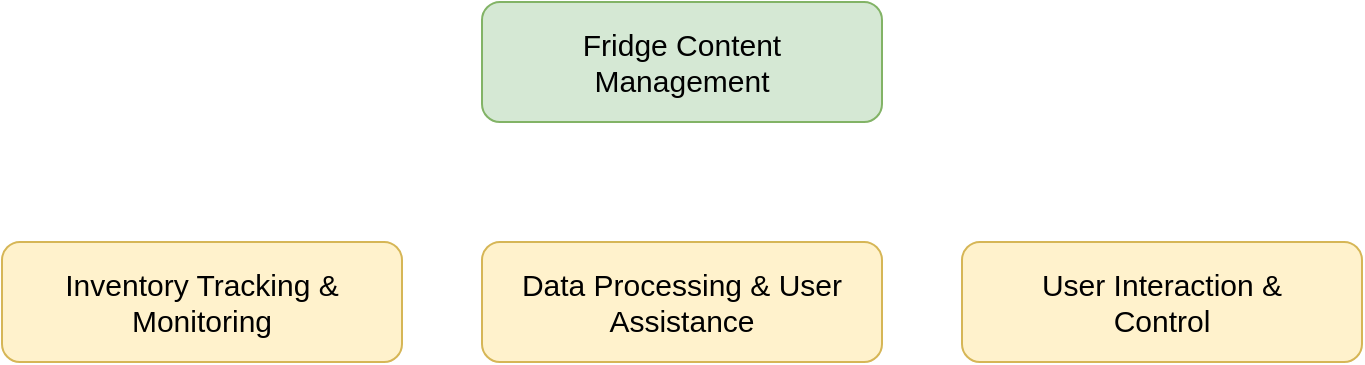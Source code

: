 <mxfile version="26.2.12">
  <diagram name="Page-1" id="FL-jsjt1f4KcjmQmpSDP">
    <mxGraphModel dx="1428" dy="718" grid="1" gridSize="10" guides="1" tooltips="1" connect="1" arrows="1" fold="1" page="1" pageScale="1" pageWidth="850" pageHeight="1100" math="0" shadow="0">
      <root>
        <mxCell id="0" />
        <mxCell id="1" parent="0" />
        <mxCell id="lqIPBj84MhmXkh_4QggL-1" value="" style="rounded=1;whiteSpace=wrap;html=1;fillColor=#d5e8d4;strokeColor=#82b366;" vertex="1" parent="1">
          <mxGeometry x="400" y="160" width="200" height="60" as="geometry" />
        </mxCell>
        <mxCell id="lqIPBj84MhmXkh_4QggL-2" value="Fridge Content Management" style="text;whiteSpace=wrap;verticalAlign=middle;align=center;fontSize=15;" vertex="1" parent="1">
          <mxGeometry x="415" y="170" width="170" height="40" as="geometry" />
        </mxCell>
        <mxCell id="lqIPBj84MhmXkh_4QggL-3" value="" style="rounded=1;whiteSpace=wrap;html=1;fillColor=#fff2cc;strokeColor=#d6b656;" vertex="1" parent="1">
          <mxGeometry x="160" y="280" width="200" height="60" as="geometry" />
        </mxCell>
        <mxCell id="lqIPBj84MhmXkh_4QggL-4" value="" style="rounded=1;whiteSpace=wrap;html=1;fillColor=#fff2cc;strokeColor=#d6b656;" vertex="1" parent="1">
          <mxGeometry x="400" y="280" width="200" height="60" as="geometry" />
        </mxCell>
        <mxCell id="lqIPBj84MhmXkh_4QggL-5" value="" style="rounded=1;whiteSpace=wrap;html=1;fillColor=#fff2cc;strokeColor=#d6b656;" vertex="1" parent="1">
          <mxGeometry x="640" y="280" width="200" height="60" as="geometry" />
        </mxCell>
        <mxCell id="lqIPBj84MhmXkh_4QggL-6" value="Inventory Tracking &amp; Monitoring" style="text;whiteSpace=wrap;verticalAlign=middle;align=center;fontSize=15;" vertex="1" parent="1">
          <mxGeometry x="175" y="290" width="170" height="40" as="geometry" />
        </mxCell>
        <mxCell id="lqIPBj84MhmXkh_4QggL-7" value="Data Processing &amp; User Assistance" style="text;whiteSpace=wrap;verticalAlign=middle;align=center;fontSize=15;" vertex="1" parent="1">
          <mxGeometry x="415" y="290" width="170" height="40" as="geometry" />
        </mxCell>
        <mxCell id="lqIPBj84MhmXkh_4QggL-8" value="User Interaction &amp; Control" style="text;whiteSpace=wrap;verticalAlign=middle;align=center;fontSize=15;" vertex="1" parent="1">
          <mxGeometry x="655" y="290" width="170" height="40" as="geometry" />
        </mxCell>
      </root>
    </mxGraphModel>
  </diagram>
</mxfile>
